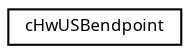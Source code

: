 digraph "Graphical Class Hierarchy"
{
  edge [fontname="Sans",fontsize="8",labelfontname="Sans",labelfontsize="8"];
  node [fontname="Sans",fontsize="8",shape=record];
  rankdir="LR";
  Node1 [label="cHwUSBendpoint",height=0.2,width=0.4,color="black", fillcolor="white", style="filled",URL="$classc_hw_u_s_bendpoint.html",tooltip="Endpoint. "];
}
